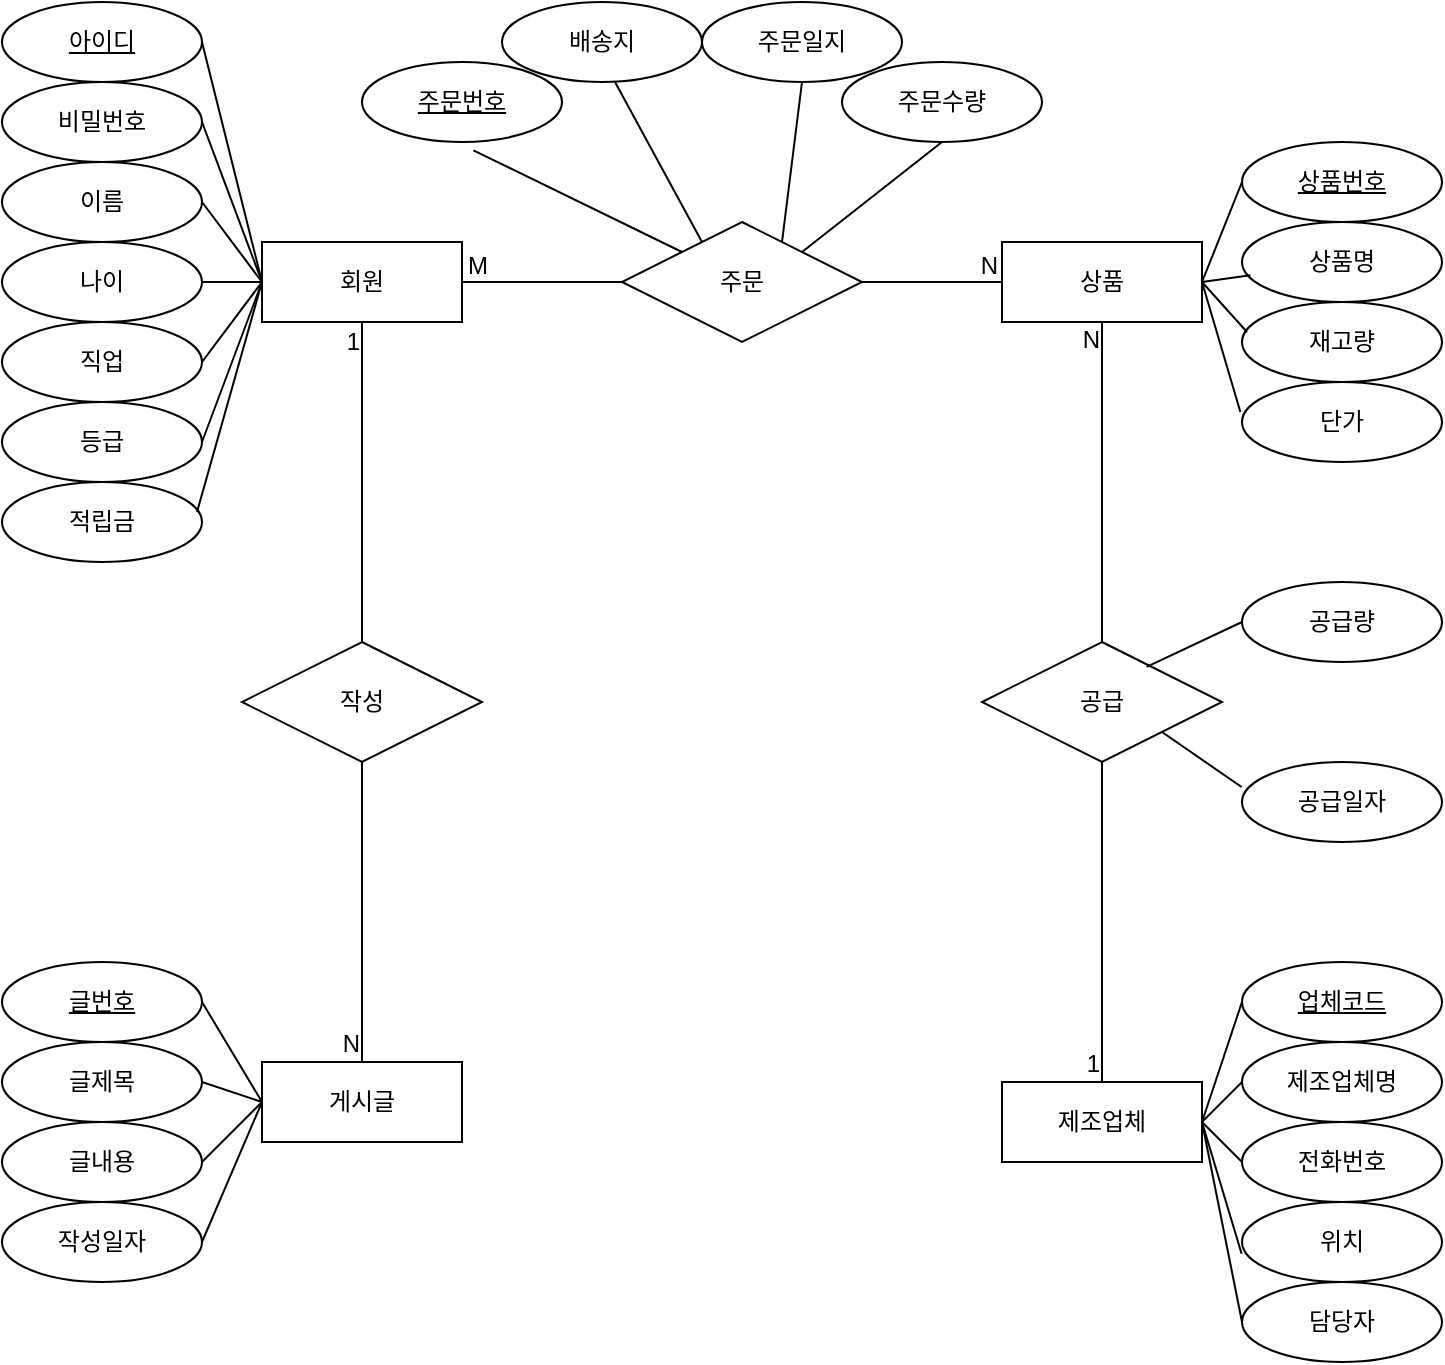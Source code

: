 <mxfile version="23.0.2" type="github" pages="2">
  <diagram name="ERD" id="gA-vUbLAnnkiTcSz0OoJ">
    <mxGraphModel dx="2259" dy="1952" grid="1" gridSize="10" guides="1" tooltips="1" connect="1" arrows="1" fold="1" page="1" pageScale="1" pageWidth="827" pageHeight="1169" math="0" shadow="0">
      <root>
        <mxCell id="0" />
        <mxCell id="1" parent="0" />
        <mxCell id="8RJg4G3EmbTGDTWV4F5U-1" value="회원" style="whiteSpace=wrap;html=1;align=center;" parent="1" vertex="1">
          <mxGeometry x="-750" y="30" width="100" height="40" as="geometry" />
        </mxCell>
        <mxCell id="8RJg4G3EmbTGDTWV4F5U-2" value="상품" style="whiteSpace=wrap;html=1;align=center;" parent="1" vertex="1">
          <mxGeometry x="-380" y="30" width="100" height="40" as="geometry" />
        </mxCell>
        <mxCell id="8RJg4G3EmbTGDTWV4F5U-5" value="아이디" style="ellipse;whiteSpace=wrap;html=1;align=center;fontStyle=4;" parent="1" vertex="1">
          <mxGeometry x="-880" y="-90" width="100" height="40" as="geometry" />
        </mxCell>
        <mxCell id="8RJg4G3EmbTGDTWV4F5U-6" value="비밀번호" style="ellipse;whiteSpace=wrap;html=1;align=center;" parent="1" vertex="1">
          <mxGeometry x="-880" y="-50" width="100" height="40" as="geometry" />
        </mxCell>
        <mxCell id="8RJg4G3EmbTGDTWV4F5U-7" value="이름" style="ellipse;whiteSpace=wrap;html=1;align=center;" parent="1" vertex="1">
          <mxGeometry x="-880" y="-10" width="100" height="40" as="geometry" />
        </mxCell>
        <mxCell id="8RJg4G3EmbTGDTWV4F5U-8" value="나이" style="ellipse;whiteSpace=wrap;html=1;align=center;" parent="1" vertex="1">
          <mxGeometry x="-880" y="30" width="100" height="40" as="geometry" />
        </mxCell>
        <mxCell id="8RJg4G3EmbTGDTWV4F5U-9" value="직업" style="ellipse;whiteSpace=wrap;html=1;align=center;" parent="1" vertex="1">
          <mxGeometry x="-880" y="70" width="100" height="40" as="geometry" />
        </mxCell>
        <mxCell id="8RJg4G3EmbTGDTWV4F5U-10" value="등급" style="ellipse;whiteSpace=wrap;html=1;align=center;" parent="1" vertex="1">
          <mxGeometry x="-880" y="110" width="100" height="40" as="geometry" />
        </mxCell>
        <mxCell id="8RJg4G3EmbTGDTWV4F5U-11" value="적립금" style="ellipse;whiteSpace=wrap;html=1;align=center;" parent="1" vertex="1">
          <mxGeometry x="-880" y="150" width="100" height="40" as="geometry" />
        </mxCell>
        <mxCell id="8RJg4G3EmbTGDTWV4F5U-14" value="상품번호" style="ellipse;whiteSpace=wrap;html=1;align=center;fontStyle=4;" parent="1" vertex="1">
          <mxGeometry x="-260" y="-20" width="100" height="40" as="geometry" />
        </mxCell>
        <mxCell id="8RJg4G3EmbTGDTWV4F5U-15" value="상품명" style="ellipse;whiteSpace=wrap;html=1;align=center;" parent="1" vertex="1">
          <mxGeometry x="-260" y="20" width="100" height="40" as="geometry" />
        </mxCell>
        <mxCell id="8RJg4G3EmbTGDTWV4F5U-16" value="재고량" style="ellipse;whiteSpace=wrap;html=1;align=center;" parent="1" vertex="1">
          <mxGeometry x="-260" y="60" width="100" height="40" as="geometry" />
        </mxCell>
        <mxCell id="8RJg4G3EmbTGDTWV4F5U-17" value="단가" style="ellipse;whiteSpace=wrap;html=1;align=center;" parent="1" vertex="1">
          <mxGeometry x="-260" y="100" width="100" height="40" as="geometry" />
        </mxCell>
        <mxCell id="8RJg4G3EmbTGDTWV4F5U-20" value="" style="endArrow=none;html=1;rounded=0;exitX=1;exitY=0.5;exitDx=0;exitDy=0;entryX=0;entryY=0.5;entryDx=0;entryDy=0;" parent="1" source="8RJg4G3EmbTGDTWV4F5U-2" target="8RJg4G3EmbTGDTWV4F5U-14" edge="1">
          <mxGeometry relative="1" as="geometry">
            <mxPoint x="-413" y="-0.42" as="sourcePoint" />
            <mxPoint x="-253" y="-0.42" as="targetPoint" />
          </mxGeometry>
        </mxCell>
        <mxCell id="8RJg4G3EmbTGDTWV4F5U-21" value="" style="endArrow=none;html=1;rounded=0;exitX=1;exitY=0.5;exitDx=0;exitDy=0;entryX=0.042;entryY=0.667;entryDx=0;entryDy=0;entryPerimeter=0;" parent="1" source="8RJg4G3EmbTGDTWV4F5U-2" target="8RJg4G3EmbTGDTWV4F5U-15" edge="1">
          <mxGeometry relative="1" as="geometry">
            <mxPoint x="-280" y="60" as="sourcePoint" />
            <mxPoint x="-260" y="10" as="targetPoint" />
          </mxGeometry>
        </mxCell>
        <mxCell id="8RJg4G3EmbTGDTWV4F5U-23" value="" style="endArrow=none;html=1;rounded=0;exitX=1;exitY=0.5;exitDx=0;exitDy=0;entryX=0.025;entryY=0.375;entryDx=0;entryDy=0;entryPerimeter=0;" parent="1" source="8RJg4G3EmbTGDTWV4F5U-2" target="8RJg4G3EmbTGDTWV4F5U-16" edge="1">
          <mxGeometry relative="1" as="geometry">
            <mxPoint x="-270" y="60" as="sourcePoint" />
            <mxPoint x="-246" y="57" as="targetPoint" />
          </mxGeometry>
        </mxCell>
        <mxCell id="8RJg4G3EmbTGDTWV4F5U-24" value="" style="endArrow=none;html=1;rounded=0;exitX=1;exitY=0.5;exitDx=0;exitDy=0;entryX=-0.008;entryY=0.375;entryDx=0;entryDy=0;entryPerimeter=0;" parent="1" source="8RJg4G3EmbTGDTWV4F5U-2" target="8RJg4G3EmbTGDTWV4F5U-17" edge="1">
          <mxGeometry relative="1" as="geometry">
            <mxPoint x="-270" y="70" as="sourcePoint" />
            <mxPoint x="-247" y="85" as="targetPoint" />
          </mxGeometry>
        </mxCell>
        <mxCell id="8RJg4G3EmbTGDTWV4F5U-25" value="" style="endArrow=none;html=1;rounded=0;entryX=0;entryY=0.5;entryDx=0;entryDy=0;exitX=1;exitY=0.5;exitDx=0;exitDy=0;" parent="1" source="8RJg4G3EmbTGDTWV4F5U-5" target="8RJg4G3EmbTGDTWV4F5U-1" edge="1">
          <mxGeometry relative="1" as="geometry">
            <mxPoint x="-770" y="-0.42" as="sourcePoint" />
            <mxPoint x="-610" y="-0.42" as="targetPoint" />
          </mxGeometry>
        </mxCell>
        <mxCell id="8RJg4G3EmbTGDTWV4F5U-26" value="" style="endArrow=none;html=1;rounded=0;entryX=0;entryY=0.5;entryDx=0;entryDy=0;exitX=1;exitY=0.5;exitDx=0;exitDy=0;" parent="1" source="8RJg4G3EmbTGDTWV4F5U-6" target="8RJg4G3EmbTGDTWV4F5U-1" edge="1">
          <mxGeometry relative="1" as="geometry">
            <mxPoint x="-764" y="-57" as="sourcePoint" />
            <mxPoint x="-740" y="60" as="targetPoint" />
          </mxGeometry>
        </mxCell>
        <mxCell id="8RJg4G3EmbTGDTWV4F5U-27" value="" style="endArrow=none;html=1;rounded=0;entryX=0;entryY=0.5;entryDx=0;entryDy=0;" parent="1" target="8RJg4G3EmbTGDTWV4F5U-1" edge="1">
          <mxGeometry relative="1" as="geometry">
            <mxPoint x="-780" y="10" as="sourcePoint" />
            <mxPoint x="-740" y="70" as="targetPoint" />
          </mxGeometry>
        </mxCell>
        <mxCell id="8RJg4G3EmbTGDTWV4F5U-28" value="" style="endArrow=none;html=1;rounded=0;entryX=0;entryY=0.5;entryDx=0;entryDy=0;exitX=1;exitY=0.5;exitDx=0;exitDy=0;" parent="1" source="8RJg4G3EmbTGDTWV4F5U-8" target="8RJg4G3EmbTGDTWV4F5U-1" edge="1">
          <mxGeometry relative="1" as="geometry">
            <mxPoint x="-770" y="20" as="sourcePoint" />
            <mxPoint x="-740" y="70" as="targetPoint" />
          </mxGeometry>
        </mxCell>
        <mxCell id="8RJg4G3EmbTGDTWV4F5U-29" value="" style="endArrow=none;html=1;rounded=0;entryX=1;entryY=0.5;entryDx=0;entryDy=0;exitX=0;exitY=0.5;exitDx=0;exitDy=0;" parent="1" source="8RJg4G3EmbTGDTWV4F5U-1" target="8RJg4G3EmbTGDTWV4F5U-9" edge="1">
          <mxGeometry relative="1" as="geometry">
            <mxPoint x="-770" y="60" as="sourcePoint" />
            <mxPoint x="-740" y="70" as="targetPoint" />
          </mxGeometry>
        </mxCell>
        <mxCell id="8RJg4G3EmbTGDTWV4F5U-30" value="" style="endArrow=none;html=1;rounded=0;entryX=1;entryY=0.5;entryDx=0;entryDy=0;exitX=0;exitY=0.5;exitDx=0;exitDy=0;" parent="1" source="8RJg4G3EmbTGDTWV4F5U-1" target="8RJg4G3EmbTGDTWV4F5U-10" edge="1">
          <mxGeometry relative="1" as="geometry">
            <mxPoint x="-740" y="70" as="sourcePoint" />
            <mxPoint x="-770" y="100" as="targetPoint" />
          </mxGeometry>
        </mxCell>
        <mxCell id="8RJg4G3EmbTGDTWV4F5U-31" value="" style="endArrow=none;html=1;rounded=0;entryX=0.975;entryY=0.375;entryDx=0;entryDy=0;exitX=0;exitY=0.5;exitDx=0;exitDy=0;entryPerimeter=0;" parent="1" source="8RJg4G3EmbTGDTWV4F5U-1" target="8RJg4G3EmbTGDTWV4F5U-11" edge="1">
          <mxGeometry relative="1" as="geometry">
            <mxPoint x="-740" y="80" as="sourcePoint" />
            <mxPoint x="-770" y="140" as="targetPoint" />
          </mxGeometry>
        </mxCell>
        <mxCell id="8RJg4G3EmbTGDTWV4F5U-32" value="제조업체" style="whiteSpace=wrap;html=1;align=center;" parent="1" vertex="1">
          <mxGeometry x="-380" y="450" width="100" height="40" as="geometry" />
        </mxCell>
        <mxCell id="8RJg4G3EmbTGDTWV4F5U-33" value="게시글" style="whiteSpace=wrap;html=1;align=center;" parent="1" vertex="1">
          <mxGeometry x="-750" y="440" width="100" height="40" as="geometry" />
        </mxCell>
        <mxCell id="8RJg4G3EmbTGDTWV4F5U-34" value="업체코드" style="ellipse;whiteSpace=wrap;html=1;align=center;fontStyle=4;" parent="1" vertex="1">
          <mxGeometry x="-260" y="390" width="100" height="40" as="geometry" />
        </mxCell>
        <mxCell id="8RJg4G3EmbTGDTWV4F5U-36" value="전화번호" style="ellipse;whiteSpace=wrap;html=1;align=center;" parent="1" vertex="1">
          <mxGeometry x="-260" y="470" width="100" height="40" as="geometry" />
        </mxCell>
        <mxCell id="8RJg4G3EmbTGDTWV4F5U-37" value="위치" style="ellipse;whiteSpace=wrap;html=1;align=center;" parent="1" vertex="1">
          <mxGeometry x="-260" y="510" width="100" height="40" as="geometry" />
        </mxCell>
        <mxCell id="8RJg4G3EmbTGDTWV4F5U-38" value="담당자" style="ellipse;whiteSpace=wrap;html=1;align=center;" parent="1" vertex="1">
          <mxGeometry x="-260" y="550" width="100" height="40" as="geometry" />
        </mxCell>
        <mxCell id="8RJg4G3EmbTGDTWV4F5U-39" value="글번호" style="ellipse;whiteSpace=wrap;html=1;align=center;fontStyle=4;" parent="1" vertex="1">
          <mxGeometry x="-880" y="390" width="100" height="40" as="geometry" />
        </mxCell>
        <mxCell id="8RJg4G3EmbTGDTWV4F5U-40" value="글제목" style="ellipse;whiteSpace=wrap;html=1;align=center;" parent="1" vertex="1">
          <mxGeometry x="-880" y="430" width="100" height="40" as="geometry" />
        </mxCell>
        <mxCell id="8RJg4G3EmbTGDTWV4F5U-41" value="글내용" style="ellipse;whiteSpace=wrap;html=1;align=center;" parent="1" vertex="1">
          <mxGeometry x="-880" y="470" width="100" height="40" as="geometry" />
        </mxCell>
        <mxCell id="8RJg4G3EmbTGDTWV4F5U-42" value="작성일자" style="ellipse;whiteSpace=wrap;html=1;align=center;" parent="1" vertex="1">
          <mxGeometry x="-880" y="510" width="100" height="40" as="geometry" />
        </mxCell>
        <mxCell id="8RJg4G3EmbTGDTWV4F5U-44" value="" style="endArrow=none;html=1;rounded=0;entryX=1;entryY=0.5;entryDx=0;entryDy=0;exitX=0;exitY=0.5;exitDx=0;exitDy=0;" parent="1" source="8RJg4G3EmbTGDTWV4F5U-33" target="8RJg4G3EmbTGDTWV4F5U-39" edge="1">
          <mxGeometry relative="1" as="geometry">
            <mxPoint x="-650" y="460" as="sourcePoint" />
            <mxPoint x="-630" y="410" as="targetPoint" />
          </mxGeometry>
        </mxCell>
        <mxCell id="8RJg4G3EmbTGDTWV4F5U-45" value="" style="endArrow=none;html=1;rounded=0;exitX=0;exitY=0.5;exitDx=0;exitDy=0;entryX=1;entryY=0.5;entryDx=0;entryDy=0;" parent="1" source="8RJg4G3EmbTGDTWV4F5U-33" target="8RJg4G3EmbTGDTWV4F5U-40" edge="1">
          <mxGeometry relative="1" as="geometry">
            <mxPoint x="-640" y="470" as="sourcePoint" />
            <mxPoint x="-880" y="450" as="targetPoint" />
          </mxGeometry>
        </mxCell>
        <mxCell id="8RJg4G3EmbTGDTWV4F5U-46" value="" style="endArrow=none;html=1;rounded=0;entryX=1;entryY=0.5;entryDx=0;entryDy=0;exitX=0;exitY=0.5;exitDx=0;exitDy=0;" parent="1" source="8RJg4G3EmbTGDTWV4F5U-33" target="8RJg4G3EmbTGDTWV4F5U-41" edge="1">
          <mxGeometry relative="1" as="geometry">
            <mxPoint x="-650" y="460" as="sourcePoint" />
            <mxPoint x="-620" y="450" as="targetPoint" />
          </mxGeometry>
        </mxCell>
        <mxCell id="8RJg4G3EmbTGDTWV4F5U-47" value="" style="endArrow=none;html=1;rounded=0;entryX=1;entryY=0.5;entryDx=0;entryDy=0;exitX=0;exitY=0.5;exitDx=0;exitDy=0;" parent="1" source="8RJg4G3EmbTGDTWV4F5U-33" target="8RJg4G3EmbTGDTWV4F5U-42" edge="1">
          <mxGeometry relative="1" as="geometry">
            <mxPoint x="-640" y="480" as="sourcePoint" />
            <mxPoint x="-615" y="496" as="targetPoint" />
          </mxGeometry>
        </mxCell>
        <mxCell id="8RJg4G3EmbTGDTWV4F5U-48" value="" style="endArrow=none;html=1;rounded=0;exitX=0;exitY=0.5;exitDx=0;exitDy=0;entryX=1;entryY=0.5;entryDx=0;entryDy=0;" parent="1" source="8RJg4G3EmbTGDTWV4F5U-34" target="8RJg4G3EmbTGDTWV4F5U-32" edge="1">
          <mxGeometry relative="1" as="geometry">
            <mxPoint x="30" y="330" as="sourcePoint" />
            <mxPoint x="-130" y="470" as="targetPoint" />
          </mxGeometry>
        </mxCell>
        <mxCell id="8RJg4G3EmbTGDTWV4F5U-49" value="" style="endArrow=none;html=1;rounded=0;exitX=0;exitY=0.5;exitDx=0;exitDy=0;entryX=1;entryY=0.5;entryDx=0;entryDy=0;" parent="1" source="8RJg4G3EmbTGDTWV4F5U-36" target="8RJg4G3EmbTGDTWV4F5U-32" edge="1">
          <mxGeometry relative="1" as="geometry">
            <mxPoint x="-150" y="420" as="sourcePoint" />
            <mxPoint x="-130" y="470" as="targetPoint" />
          </mxGeometry>
        </mxCell>
        <mxCell id="8RJg4G3EmbTGDTWV4F5U-50" value="" style="endArrow=none;html=1;rounded=0;exitX=1;exitY=0.5;exitDx=0;exitDy=0;entryX=-0.002;entryY=0.646;entryDx=0;entryDy=0;entryPerimeter=0;" parent="1" source="8RJg4G3EmbTGDTWV4F5U-32" target="8RJg4G3EmbTGDTWV4F5U-37" edge="1">
          <mxGeometry relative="1" as="geometry">
            <mxPoint x="-130" y="470" as="sourcePoint" />
            <mxPoint x="-120" y="490" as="targetPoint" />
          </mxGeometry>
        </mxCell>
        <mxCell id="8RJg4G3EmbTGDTWV4F5U-51" value="" style="endArrow=none;html=1;rounded=0;exitX=1;exitY=0.5;exitDx=0;exitDy=0;entryX=0;entryY=0.5;entryDx=0;entryDy=0;" parent="1" source="8RJg4G3EmbTGDTWV4F5U-32" target="8RJg4G3EmbTGDTWV4F5U-38" edge="1">
          <mxGeometry relative="1" as="geometry">
            <mxPoint x="-130" y="470" as="sourcePoint" />
            <mxPoint x="-150" y="500" as="targetPoint" />
          </mxGeometry>
        </mxCell>
        <mxCell id="8RJg4G3EmbTGDTWV4F5U-53" value="제조업체명" style="ellipse;whiteSpace=wrap;html=1;align=center;" parent="1" vertex="1">
          <mxGeometry x="-260" y="430" width="100" height="40" as="geometry" />
        </mxCell>
        <mxCell id="8RJg4G3EmbTGDTWV4F5U-54" value="" style="endArrow=none;html=1;rounded=0;exitX=0;exitY=0.5;exitDx=0;exitDy=0;entryX=1;entryY=0.5;entryDx=0;entryDy=0;" parent="1" source="8RJg4G3EmbTGDTWV4F5U-53" target="8RJg4G3EmbTGDTWV4F5U-32" edge="1">
          <mxGeometry relative="1" as="geometry">
            <mxPoint x="-150" y="420" as="sourcePoint" />
            <mxPoint x="-130" y="470" as="targetPoint" />
          </mxGeometry>
        </mxCell>
        <mxCell id="8RJg4G3EmbTGDTWV4F5U-56" value="" style="endArrow=none;html=1;rounded=0;exitX=1;exitY=0.5;exitDx=0;exitDy=0;entryX=0;entryY=0.5;entryDx=0;entryDy=0;" parent="1" source="8RJg4G3EmbTGDTWV4F5U-55" target="8RJg4G3EmbTGDTWV4F5U-2" edge="1">
          <mxGeometry relative="1" as="geometry">
            <mxPoint x="-590" y="160" as="sourcePoint" />
            <mxPoint x="-430" y="160" as="targetPoint" />
          </mxGeometry>
        </mxCell>
        <mxCell id="8RJg4G3EmbTGDTWV4F5U-58" value="N" style="resizable=0;html=1;whiteSpace=wrap;align=right;verticalAlign=bottom;" parent="8RJg4G3EmbTGDTWV4F5U-56" connectable="0" vertex="1">
          <mxGeometry x="1" relative="1" as="geometry">
            <mxPoint x="-1" as="offset" />
          </mxGeometry>
        </mxCell>
        <mxCell id="8RJg4G3EmbTGDTWV4F5U-59" value="공급" style="shape=rhombus;perimeter=rhombusPerimeter;whiteSpace=wrap;html=1;align=center;" parent="1" vertex="1">
          <mxGeometry x="-390" y="230" width="120" height="60" as="geometry" />
        </mxCell>
        <mxCell id="8RJg4G3EmbTGDTWV4F5U-61" value="" style="endArrow=none;html=1;rounded=0;exitX=0.5;exitY=1;exitDx=0;exitDy=0;entryX=0.5;entryY=0;entryDx=0;entryDy=0;" parent="1" source="8RJg4G3EmbTGDTWV4F5U-59" target="8RJg4G3EmbTGDTWV4F5U-32" edge="1">
          <mxGeometry relative="1" as="geometry">
            <mxPoint x="-300" y="440" as="sourcePoint" />
            <mxPoint x="-140" y="440" as="targetPoint" />
          </mxGeometry>
        </mxCell>
        <mxCell id="8RJg4G3EmbTGDTWV4F5U-62" value="1" style="resizable=0;html=1;whiteSpace=wrap;align=right;verticalAlign=bottom;" parent="8RJg4G3EmbTGDTWV4F5U-61" connectable="0" vertex="1">
          <mxGeometry x="1" relative="1" as="geometry">
            <mxPoint y="-1" as="offset" />
          </mxGeometry>
        </mxCell>
        <mxCell id="8RJg4G3EmbTGDTWV4F5U-63" value="" style="endArrow=none;html=1;rounded=0;entryX=0.5;entryY=1;entryDx=0;entryDy=0;exitX=0.5;exitY=0;exitDx=0;exitDy=0;" parent="1" source="8RJg4G3EmbTGDTWV4F5U-59" target="8RJg4G3EmbTGDTWV4F5U-2" edge="1">
          <mxGeometry relative="1" as="geometry">
            <mxPoint x="-620" y="360" as="sourcePoint" />
            <mxPoint x="-460" y="360" as="targetPoint" />
          </mxGeometry>
        </mxCell>
        <mxCell id="8RJg4G3EmbTGDTWV4F5U-64" value="N" style="resizable=0;html=1;whiteSpace=wrap;align=right;verticalAlign=bottom;" parent="8RJg4G3EmbTGDTWV4F5U-63" connectable="0" vertex="1">
          <mxGeometry x="1" relative="1" as="geometry">
            <mxPoint y="17" as="offset" />
          </mxGeometry>
        </mxCell>
        <mxCell id="8RJg4G3EmbTGDTWV4F5U-66" value="공급량" style="ellipse;whiteSpace=wrap;html=1;align=center;" parent="1" vertex="1">
          <mxGeometry x="-260" y="200" width="100" height="40" as="geometry" />
        </mxCell>
        <mxCell id="8RJg4G3EmbTGDTWV4F5U-67" value="공급일자" style="ellipse;whiteSpace=wrap;html=1;align=center;" parent="1" vertex="1">
          <mxGeometry x="-260" y="290" width="100" height="40" as="geometry" />
        </mxCell>
        <mxCell id="8RJg4G3EmbTGDTWV4F5U-68" value="" style="endArrow=none;html=1;rounded=0;entryX=0;entryY=0.5;entryDx=0;entryDy=0;exitX=0.686;exitY=0.208;exitDx=0;exitDy=0;exitPerimeter=0;" parent="1" source="8RJg4G3EmbTGDTWV4F5U-59" target="8RJg4G3EmbTGDTWV4F5U-66" edge="1">
          <mxGeometry relative="1" as="geometry">
            <mxPoint x="-620" y="360" as="sourcePoint" />
            <mxPoint x="-460" y="360" as="targetPoint" />
          </mxGeometry>
        </mxCell>
        <mxCell id="8RJg4G3EmbTGDTWV4F5U-69" value="" style="endArrow=none;html=1;rounded=0;entryX=-0.002;entryY=0.313;entryDx=0;entryDy=0;exitX=1;exitY=1;exitDx=0;exitDy=0;entryPerimeter=0;" parent="1" source="8RJg4G3EmbTGDTWV4F5U-59" target="8RJg4G3EmbTGDTWV4F5U-67" edge="1">
          <mxGeometry relative="1" as="geometry">
            <mxPoint x="-298" y="252" as="sourcePoint" />
            <mxPoint x="-250" y="260" as="targetPoint" />
          </mxGeometry>
        </mxCell>
        <mxCell id="8RJg4G3EmbTGDTWV4F5U-70" value="" style="endArrow=none;html=1;rounded=0;exitX=1;exitY=0.5;exitDx=0;exitDy=0;entryX=0;entryY=0.5;entryDx=0;entryDy=0;" parent="1" source="8RJg4G3EmbTGDTWV4F5U-1" target="8RJg4G3EmbTGDTWV4F5U-55" edge="1">
          <mxGeometry relative="1" as="geometry">
            <mxPoint x="-650" y="50" as="sourcePoint" />
            <mxPoint x="-380" y="50" as="targetPoint" />
          </mxGeometry>
        </mxCell>
        <mxCell id="8RJg4G3EmbTGDTWV4F5U-71" value="M" style="resizable=0;html=1;whiteSpace=wrap;align=left;verticalAlign=bottom;" parent="8RJg4G3EmbTGDTWV4F5U-70" connectable="0" vertex="1">
          <mxGeometry x="-1" relative="1" as="geometry">
            <mxPoint x="1" as="offset" />
          </mxGeometry>
        </mxCell>
        <mxCell id="8RJg4G3EmbTGDTWV4F5U-55" value="주문" style="shape=rhombus;perimeter=rhombusPerimeter;whiteSpace=wrap;html=1;align=center;" parent="1" vertex="1">
          <mxGeometry x="-570" y="20" width="120" height="60" as="geometry" />
        </mxCell>
        <mxCell id="8RJg4G3EmbTGDTWV4F5U-74" value="주문번호" style="ellipse;whiteSpace=wrap;html=1;align=center;fontStyle=4;" parent="1" vertex="1">
          <mxGeometry x="-700" y="-60" width="100" height="40" as="geometry" />
        </mxCell>
        <mxCell id="8RJg4G3EmbTGDTWV4F5U-75" value="주문일지" style="ellipse;whiteSpace=wrap;html=1;align=center;" parent="1" vertex="1">
          <mxGeometry x="-530" y="-90" width="100" height="40" as="geometry" />
        </mxCell>
        <mxCell id="8RJg4G3EmbTGDTWV4F5U-76" value="배송지" style="ellipse;whiteSpace=wrap;html=1;align=center;" parent="1" vertex="1">
          <mxGeometry x="-630" y="-90" width="100" height="40" as="geometry" />
        </mxCell>
        <mxCell id="8RJg4G3EmbTGDTWV4F5U-77" value="주문수량" style="ellipse;whiteSpace=wrap;html=1;align=center;" parent="1" vertex="1">
          <mxGeometry x="-460" y="-60" width="100" height="40" as="geometry" />
        </mxCell>
        <mxCell id="8RJg4G3EmbTGDTWV4F5U-79" value="작성" style="shape=rhombus;perimeter=rhombusPerimeter;whiteSpace=wrap;html=1;align=center;" parent="1" vertex="1">
          <mxGeometry x="-760" y="230" width="120" height="60" as="geometry" />
        </mxCell>
        <mxCell id="8RJg4G3EmbTGDTWV4F5U-80" value="" style="endArrow=none;html=1;rounded=0;exitX=0.5;exitY=0;exitDx=0;exitDy=0;" parent="1" source="8RJg4G3EmbTGDTWV4F5U-79" target="8RJg4G3EmbTGDTWV4F5U-1" edge="1">
          <mxGeometry relative="1" as="geometry">
            <mxPoint x="-560" y="250" as="sourcePoint" />
            <mxPoint x="-400" y="250" as="targetPoint" />
          </mxGeometry>
        </mxCell>
        <mxCell id="8RJg4G3EmbTGDTWV4F5U-81" value="1" style="resizable=0;html=1;whiteSpace=wrap;align=right;verticalAlign=bottom;" parent="8RJg4G3EmbTGDTWV4F5U-80" connectable="0" vertex="1">
          <mxGeometry x="1" relative="1" as="geometry">
            <mxPoint y="18" as="offset" />
          </mxGeometry>
        </mxCell>
        <mxCell id="8RJg4G3EmbTGDTWV4F5U-82" value="" style="endArrow=none;html=1;rounded=0;entryX=0.5;entryY=0;entryDx=0;entryDy=0;exitX=0.5;exitY=1;exitDx=0;exitDy=0;" parent="1" source="8RJg4G3EmbTGDTWV4F5U-79" target="8RJg4G3EmbTGDTWV4F5U-33" edge="1">
          <mxGeometry relative="1" as="geometry">
            <mxPoint x="-560" y="250" as="sourcePoint" />
            <mxPoint x="-400" y="250" as="targetPoint" />
          </mxGeometry>
        </mxCell>
        <mxCell id="8RJg4G3EmbTGDTWV4F5U-83" value="N" style="resizable=0;html=1;whiteSpace=wrap;align=right;verticalAlign=bottom;" parent="8RJg4G3EmbTGDTWV4F5U-82" connectable="0" vertex="1">
          <mxGeometry x="1" relative="1" as="geometry">
            <mxPoint y="-1" as="offset" />
          </mxGeometry>
        </mxCell>
        <mxCell id="8RJg4G3EmbTGDTWV4F5U-84" value="" style="endArrow=none;html=1;rounded=0;exitX=0.557;exitY=1.104;exitDx=0;exitDy=0;exitPerimeter=0;entryX=0;entryY=0;entryDx=0;entryDy=0;" parent="1" source="8RJg4G3EmbTGDTWV4F5U-74" target="8RJg4G3EmbTGDTWV4F5U-55" edge="1">
          <mxGeometry relative="1" as="geometry">
            <mxPoint x="-560" y="160" as="sourcePoint" />
            <mxPoint x="-400" y="160" as="targetPoint" />
          </mxGeometry>
        </mxCell>
        <mxCell id="8RJg4G3EmbTGDTWV4F5U-85" value="" style="endArrow=none;html=1;rounded=0;exitX=0.565;exitY=1;exitDx=0;exitDy=0;exitPerimeter=0;" parent="1" source="8RJg4G3EmbTGDTWV4F5U-76" edge="1">
          <mxGeometry relative="1" as="geometry">
            <mxPoint x="-644" y="-6" as="sourcePoint" />
            <mxPoint x="-530" y="30" as="targetPoint" />
          </mxGeometry>
        </mxCell>
        <mxCell id="8RJg4G3EmbTGDTWV4F5U-86" value="" style="endArrow=none;html=1;rounded=0;exitX=0.5;exitY=1;exitDx=0;exitDy=0;" parent="1" source="8RJg4G3EmbTGDTWV4F5U-75" edge="1">
          <mxGeometry relative="1" as="geometry">
            <mxPoint x="-563" y="-40" as="sourcePoint" />
            <mxPoint x="-490" y="30" as="targetPoint" />
          </mxGeometry>
        </mxCell>
        <mxCell id="8RJg4G3EmbTGDTWV4F5U-87" value="" style="endArrow=none;html=1;rounded=0;exitX=0.5;exitY=1;exitDx=0;exitDy=0;entryX=1;entryY=0;entryDx=0;entryDy=0;" parent="1" source="8RJg4G3EmbTGDTWV4F5U-77" target="8RJg4G3EmbTGDTWV4F5U-55" edge="1">
          <mxGeometry relative="1" as="geometry">
            <mxPoint x="-440" y="-30" as="sourcePoint" />
            <mxPoint x="-450" y="50" as="targetPoint" />
          </mxGeometry>
        </mxCell>
      </root>
    </mxGraphModel>
  </diagram>
  <diagram id="jwxo7YHpCsAP_uU3_9BI" name="relation">
    <mxGraphModel dx="970" dy="1952" grid="1" gridSize="10" guides="1" tooltips="1" connect="1" arrows="1" fold="1" page="1" pageScale="1" pageWidth="827" pageHeight="1169" math="0" shadow="0">
      <root>
        <mxCell id="0" />
        <mxCell id="1" parent="0" />
        <mxCell id="ZeJ28RN1Jf3u5T9ZtQUp-1" value="회원" style="shape=table;startSize=30;container=1;collapsible=1;childLayout=tableLayout;fixedRows=1;rowLines=0;fontStyle=1;align=center;resizeLast=1;html=1;whiteSpace=wrap;" parent="1" vertex="1">
          <mxGeometry x="80" y="-60" width="180" height="230" as="geometry" />
        </mxCell>
        <mxCell id="ZeJ28RN1Jf3u5T9ZtQUp-2" value="" style="shape=tableRow;horizontal=0;startSize=0;swimlaneHead=0;swimlaneBody=0;fillColor=none;collapsible=0;dropTarget=0;points=[[0,0.5],[1,0.5]];portConstraint=eastwest;top=0;left=0;right=0;bottom=0;html=1;" parent="ZeJ28RN1Jf3u5T9ZtQUp-1" vertex="1">
          <mxGeometry y="30" width="180" height="20" as="geometry" />
        </mxCell>
        <mxCell id="ZeJ28RN1Jf3u5T9ZtQUp-3" value="PK" style="shape=partialRectangle;connectable=0;fillColor=none;top=0;left=0;bottom=0;right=0;fontStyle=1;overflow=hidden;html=1;whiteSpace=wrap;" parent="ZeJ28RN1Jf3u5T9ZtQUp-2" vertex="1">
          <mxGeometry width="60" height="20" as="geometry">
            <mxRectangle width="60" height="20" as="alternateBounds" />
          </mxGeometry>
        </mxCell>
        <mxCell id="ZeJ28RN1Jf3u5T9ZtQUp-4" value="아이디" style="shape=partialRectangle;connectable=0;fillColor=none;top=0;left=0;bottom=0;right=0;align=left;spacingLeft=6;fontStyle=5;overflow=hidden;html=1;whiteSpace=wrap;" parent="ZeJ28RN1Jf3u5T9ZtQUp-2" vertex="1">
          <mxGeometry x="60" width="120" height="20" as="geometry">
            <mxRectangle width="120" height="20" as="alternateBounds" />
          </mxGeometry>
        </mxCell>
        <mxCell id="ZeJ28RN1Jf3u5T9ZtQUp-8" value="" style="shape=tableRow;horizontal=0;startSize=0;swimlaneHead=0;swimlaneBody=0;fillColor=none;collapsible=0;dropTarget=0;points=[[0,0.5],[1,0.5]];portConstraint=eastwest;top=0;left=0;right=0;bottom=0;html=1;" parent="ZeJ28RN1Jf3u5T9ZtQUp-1" vertex="1">
          <mxGeometry y="50" width="180" height="30" as="geometry" />
        </mxCell>
        <mxCell id="ZeJ28RN1Jf3u5T9ZtQUp-9" value="" style="shape=partialRectangle;connectable=0;fillColor=none;top=0;left=0;bottom=0;right=0;editable=1;overflow=hidden;html=1;whiteSpace=wrap;" parent="ZeJ28RN1Jf3u5T9ZtQUp-8" vertex="1">
          <mxGeometry width="60" height="30" as="geometry">
            <mxRectangle width="60" height="30" as="alternateBounds" />
          </mxGeometry>
        </mxCell>
        <mxCell id="ZeJ28RN1Jf3u5T9ZtQUp-10" value="비밀번호" style="shape=partialRectangle;connectable=0;fillColor=none;top=0;left=0;bottom=0;right=0;align=left;spacingLeft=6;overflow=hidden;html=1;whiteSpace=wrap;" parent="ZeJ28RN1Jf3u5T9ZtQUp-8" vertex="1">
          <mxGeometry x="60" width="120" height="30" as="geometry">
            <mxRectangle width="120" height="30" as="alternateBounds" />
          </mxGeometry>
        </mxCell>
        <mxCell id="ZeJ28RN1Jf3u5T9ZtQUp-11" value="" style="shape=tableRow;horizontal=0;startSize=0;swimlaneHead=0;swimlaneBody=0;fillColor=none;collapsible=0;dropTarget=0;points=[[0,0.5],[1,0.5]];portConstraint=eastwest;top=0;left=0;right=0;bottom=0;html=1;" parent="ZeJ28RN1Jf3u5T9ZtQUp-1" vertex="1">
          <mxGeometry y="80" width="180" height="30" as="geometry" />
        </mxCell>
        <mxCell id="ZeJ28RN1Jf3u5T9ZtQUp-12" value="" style="shape=partialRectangle;connectable=0;fillColor=none;top=0;left=0;bottom=0;right=0;editable=1;overflow=hidden;html=1;whiteSpace=wrap;" parent="ZeJ28RN1Jf3u5T9ZtQUp-11" vertex="1">
          <mxGeometry width="60" height="30" as="geometry">
            <mxRectangle width="60" height="30" as="alternateBounds" />
          </mxGeometry>
        </mxCell>
        <mxCell id="ZeJ28RN1Jf3u5T9ZtQUp-13" value="이름" style="shape=partialRectangle;connectable=0;fillColor=none;top=0;left=0;bottom=0;right=0;align=left;spacingLeft=6;overflow=hidden;html=1;whiteSpace=wrap;" parent="ZeJ28RN1Jf3u5T9ZtQUp-11" vertex="1">
          <mxGeometry x="60" width="120" height="30" as="geometry">
            <mxRectangle width="120" height="30" as="alternateBounds" />
          </mxGeometry>
        </mxCell>
        <mxCell id="ZeJ28RN1Jf3u5T9ZtQUp-14" value="" style="shape=tableRow;horizontal=0;startSize=0;swimlaneHead=0;swimlaneBody=0;fillColor=none;collapsible=0;dropTarget=0;points=[[0,0.5],[1,0.5]];portConstraint=eastwest;top=0;left=0;right=0;bottom=0;html=1;" parent="ZeJ28RN1Jf3u5T9ZtQUp-1" vertex="1">
          <mxGeometry y="110" width="180" height="30" as="geometry" />
        </mxCell>
        <mxCell id="ZeJ28RN1Jf3u5T9ZtQUp-15" value="" style="shape=partialRectangle;connectable=0;fillColor=none;top=0;left=0;bottom=0;right=0;editable=1;overflow=hidden;html=1;whiteSpace=wrap;" parent="ZeJ28RN1Jf3u5T9ZtQUp-14" vertex="1">
          <mxGeometry width="60" height="30" as="geometry">
            <mxRectangle width="60" height="30" as="alternateBounds" />
          </mxGeometry>
        </mxCell>
        <mxCell id="ZeJ28RN1Jf3u5T9ZtQUp-16" value="나이" style="shape=partialRectangle;connectable=0;fillColor=none;top=0;left=0;bottom=0;right=0;align=left;spacingLeft=6;overflow=hidden;html=1;whiteSpace=wrap;" parent="ZeJ28RN1Jf3u5T9ZtQUp-14" vertex="1">
          <mxGeometry x="60" width="120" height="30" as="geometry">
            <mxRectangle width="120" height="30" as="alternateBounds" />
          </mxGeometry>
        </mxCell>
        <mxCell id="ZeJ28RN1Jf3u5T9ZtQUp-17" value="" style="shape=tableRow;horizontal=0;startSize=0;swimlaneHead=0;swimlaneBody=0;fillColor=none;collapsible=0;dropTarget=0;points=[[0,0.5],[1,0.5]];portConstraint=eastwest;top=0;left=0;right=0;bottom=0;html=1;" parent="ZeJ28RN1Jf3u5T9ZtQUp-1" vertex="1">
          <mxGeometry y="140" width="180" height="30" as="geometry" />
        </mxCell>
        <mxCell id="ZeJ28RN1Jf3u5T9ZtQUp-18" value="" style="shape=partialRectangle;connectable=0;fillColor=none;top=0;left=0;bottom=0;right=0;editable=1;overflow=hidden;html=1;whiteSpace=wrap;" parent="ZeJ28RN1Jf3u5T9ZtQUp-17" vertex="1">
          <mxGeometry width="60" height="30" as="geometry">
            <mxRectangle width="60" height="30" as="alternateBounds" />
          </mxGeometry>
        </mxCell>
        <mxCell id="ZeJ28RN1Jf3u5T9ZtQUp-19" value="직업" style="shape=partialRectangle;connectable=0;fillColor=none;top=0;left=0;bottom=0;right=0;align=left;spacingLeft=6;overflow=hidden;html=1;whiteSpace=wrap;" parent="ZeJ28RN1Jf3u5T9ZtQUp-17" vertex="1">
          <mxGeometry x="60" width="120" height="30" as="geometry">
            <mxRectangle width="120" height="30" as="alternateBounds" />
          </mxGeometry>
        </mxCell>
        <mxCell id="ZeJ28RN1Jf3u5T9ZtQUp-20" value="" style="shape=tableRow;horizontal=0;startSize=0;swimlaneHead=0;swimlaneBody=0;fillColor=none;collapsible=0;dropTarget=0;points=[[0,0.5],[1,0.5]];portConstraint=eastwest;top=0;left=0;right=0;bottom=0;html=1;" parent="ZeJ28RN1Jf3u5T9ZtQUp-1" vertex="1">
          <mxGeometry y="170" width="180" height="30" as="geometry" />
        </mxCell>
        <mxCell id="ZeJ28RN1Jf3u5T9ZtQUp-21" value="" style="shape=partialRectangle;connectable=0;fillColor=none;top=0;left=0;bottom=0;right=0;editable=1;overflow=hidden;html=1;whiteSpace=wrap;" parent="ZeJ28RN1Jf3u5T9ZtQUp-20" vertex="1">
          <mxGeometry width="60" height="30" as="geometry">
            <mxRectangle width="60" height="30" as="alternateBounds" />
          </mxGeometry>
        </mxCell>
        <mxCell id="ZeJ28RN1Jf3u5T9ZtQUp-22" value="등급&lt;span style=&quot;white-space: pre;&quot;&gt;&#x9;&lt;/span&gt;" style="shape=partialRectangle;connectable=0;fillColor=none;top=0;left=0;bottom=0;right=0;align=left;spacingLeft=6;overflow=hidden;html=1;whiteSpace=wrap;" parent="ZeJ28RN1Jf3u5T9ZtQUp-20" vertex="1">
          <mxGeometry x="60" width="120" height="30" as="geometry">
            <mxRectangle width="120" height="30" as="alternateBounds" />
          </mxGeometry>
        </mxCell>
        <mxCell id="ZeJ28RN1Jf3u5T9ZtQUp-23" value="" style="shape=tableRow;horizontal=0;startSize=0;swimlaneHead=0;swimlaneBody=0;fillColor=none;collapsible=0;dropTarget=0;points=[[0,0.5],[1,0.5]];portConstraint=eastwest;top=0;left=0;right=0;bottom=0;html=1;" parent="ZeJ28RN1Jf3u5T9ZtQUp-1" vertex="1">
          <mxGeometry y="200" width="180" height="30" as="geometry" />
        </mxCell>
        <mxCell id="ZeJ28RN1Jf3u5T9ZtQUp-24" value="" style="shape=partialRectangle;connectable=0;fillColor=none;top=0;left=0;bottom=0;right=0;editable=1;overflow=hidden;html=1;whiteSpace=wrap;" parent="ZeJ28RN1Jf3u5T9ZtQUp-23" vertex="1">
          <mxGeometry width="60" height="30" as="geometry">
            <mxRectangle width="60" height="30" as="alternateBounds" />
          </mxGeometry>
        </mxCell>
        <mxCell id="ZeJ28RN1Jf3u5T9ZtQUp-25" value="적립금" style="shape=partialRectangle;connectable=0;fillColor=none;top=0;left=0;bottom=0;right=0;align=left;spacingLeft=6;overflow=hidden;html=1;whiteSpace=wrap;" parent="ZeJ28RN1Jf3u5T9ZtQUp-23" vertex="1">
          <mxGeometry x="60" width="120" height="30" as="geometry">
            <mxRectangle width="120" height="30" as="alternateBounds" />
          </mxGeometry>
        </mxCell>
        <mxCell id="ZeJ28RN1Jf3u5T9ZtQUp-26" value="게시글" style="shape=table;startSize=30;container=1;collapsible=1;childLayout=tableLayout;fixedRows=1;rowLines=0;fontStyle=1;align=center;resizeLast=1;html=1;whiteSpace=wrap;" parent="1" vertex="1">
          <mxGeometry x="520" y="-60" width="180" height="180" as="geometry" />
        </mxCell>
        <mxCell id="ZeJ28RN1Jf3u5T9ZtQUp-27" value="" style="shape=tableRow;horizontal=0;startSize=0;swimlaneHead=0;swimlaneBody=0;fillColor=none;collapsible=0;dropTarget=0;points=[[0,0.5],[1,0.5]];portConstraint=eastwest;top=0;left=0;right=0;bottom=0;html=1;" parent="ZeJ28RN1Jf3u5T9ZtQUp-26" vertex="1">
          <mxGeometry y="30" width="180" height="30" as="geometry" />
        </mxCell>
        <mxCell id="ZeJ28RN1Jf3u5T9ZtQUp-28" value="PK" style="shape=partialRectangle;connectable=0;fillColor=none;top=0;left=0;bottom=0;right=0;fontStyle=1;overflow=hidden;html=1;whiteSpace=wrap;" parent="ZeJ28RN1Jf3u5T9ZtQUp-27" vertex="1">
          <mxGeometry width="60" height="30" as="geometry">
            <mxRectangle width="60" height="30" as="alternateBounds" />
          </mxGeometry>
        </mxCell>
        <mxCell id="ZeJ28RN1Jf3u5T9ZtQUp-29" value="글번호" style="shape=partialRectangle;connectable=0;fillColor=none;top=0;left=0;bottom=0;right=0;align=left;spacingLeft=6;fontStyle=5;overflow=hidden;html=1;whiteSpace=wrap;" parent="ZeJ28RN1Jf3u5T9ZtQUp-27" vertex="1">
          <mxGeometry x="60" width="120" height="30" as="geometry">
            <mxRectangle width="120" height="30" as="alternateBounds" />
          </mxGeometry>
        </mxCell>
        <mxCell id="ZeJ28RN1Jf3u5T9ZtQUp-30" value="" style="shape=tableRow;horizontal=0;startSize=0;swimlaneHead=0;swimlaneBody=0;fillColor=none;collapsible=0;dropTarget=0;points=[[0,0.5],[1,0.5]];portConstraint=eastwest;top=0;left=0;right=0;bottom=1;html=1;" parent="ZeJ28RN1Jf3u5T9ZtQUp-26" vertex="1">
          <mxGeometry y="60" width="180" height="30" as="geometry" />
        </mxCell>
        <mxCell id="ZeJ28RN1Jf3u5T9ZtQUp-31" value="FK" style="shape=partialRectangle;connectable=0;fillColor=none;top=0;left=0;bottom=0;right=0;fontStyle=1;overflow=hidden;html=1;whiteSpace=wrap;" parent="ZeJ28RN1Jf3u5T9ZtQUp-30" vertex="1">
          <mxGeometry width="60" height="30" as="geometry">
            <mxRectangle width="60" height="30" as="alternateBounds" />
          </mxGeometry>
        </mxCell>
        <mxCell id="ZeJ28RN1Jf3u5T9ZtQUp-32" value="회원아이디(안넣어도됨)" style="shape=partialRectangle;connectable=0;fillColor=none;top=0;left=0;bottom=0;right=0;align=left;spacingLeft=6;fontStyle=5;overflow=hidden;html=1;whiteSpace=wrap;" parent="ZeJ28RN1Jf3u5T9ZtQUp-30" vertex="1">
          <mxGeometry x="60" width="120" height="30" as="geometry">
            <mxRectangle width="120" height="30" as="alternateBounds" />
          </mxGeometry>
        </mxCell>
        <mxCell id="ZeJ28RN1Jf3u5T9ZtQUp-33" value="" style="shape=tableRow;horizontal=0;startSize=0;swimlaneHead=0;swimlaneBody=0;fillColor=none;collapsible=0;dropTarget=0;points=[[0,0.5],[1,0.5]];portConstraint=eastwest;top=0;left=0;right=0;bottom=0;html=1;" parent="ZeJ28RN1Jf3u5T9ZtQUp-26" vertex="1">
          <mxGeometry y="90" width="180" height="30" as="geometry" />
        </mxCell>
        <mxCell id="ZeJ28RN1Jf3u5T9ZtQUp-34" value="" style="shape=partialRectangle;connectable=0;fillColor=none;top=0;left=0;bottom=0;right=0;editable=1;overflow=hidden;html=1;whiteSpace=wrap;" parent="ZeJ28RN1Jf3u5T9ZtQUp-33" vertex="1">
          <mxGeometry width="60" height="30" as="geometry">
            <mxRectangle width="60" height="30" as="alternateBounds" />
          </mxGeometry>
        </mxCell>
        <mxCell id="ZeJ28RN1Jf3u5T9ZtQUp-35" value="글제목" style="shape=partialRectangle;connectable=0;fillColor=none;top=0;left=0;bottom=0;right=0;align=left;spacingLeft=6;overflow=hidden;html=1;whiteSpace=wrap;" parent="ZeJ28RN1Jf3u5T9ZtQUp-33" vertex="1">
          <mxGeometry x="60" width="120" height="30" as="geometry">
            <mxRectangle width="120" height="30" as="alternateBounds" />
          </mxGeometry>
        </mxCell>
        <mxCell id="ZeJ28RN1Jf3u5T9ZtQUp-36" value="" style="shape=tableRow;horizontal=0;startSize=0;swimlaneHead=0;swimlaneBody=0;fillColor=none;collapsible=0;dropTarget=0;points=[[0,0.5],[1,0.5]];portConstraint=eastwest;top=0;left=0;right=0;bottom=0;html=1;" parent="ZeJ28RN1Jf3u5T9ZtQUp-26" vertex="1">
          <mxGeometry y="120" width="180" height="30" as="geometry" />
        </mxCell>
        <mxCell id="ZeJ28RN1Jf3u5T9ZtQUp-37" value="" style="shape=partialRectangle;connectable=0;fillColor=none;top=0;left=0;bottom=0;right=0;editable=1;overflow=hidden;html=1;whiteSpace=wrap;" parent="ZeJ28RN1Jf3u5T9ZtQUp-36" vertex="1">
          <mxGeometry width="60" height="30" as="geometry">
            <mxRectangle width="60" height="30" as="alternateBounds" />
          </mxGeometry>
        </mxCell>
        <mxCell id="ZeJ28RN1Jf3u5T9ZtQUp-38" value="글내용" style="shape=partialRectangle;connectable=0;fillColor=none;top=0;left=0;bottom=0;right=0;align=left;spacingLeft=6;overflow=hidden;html=1;whiteSpace=wrap;" parent="ZeJ28RN1Jf3u5T9ZtQUp-36" vertex="1">
          <mxGeometry x="60" width="120" height="30" as="geometry">
            <mxRectangle width="120" height="30" as="alternateBounds" />
          </mxGeometry>
        </mxCell>
        <mxCell id="ZeJ28RN1Jf3u5T9ZtQUp-39" value="" style="shape=tableRow;horizontal=0;startSize=0;swimlaneHead=0;swimlaneBody=0;fillColor=none;collapsible=0;dropTarget=0;points=[[0,0.5],[1,0.5]];portConstraint=eastwest;top=0;left=0;right=0;bottom=0;html=1;" parent="ZeJ28RN1Jf3u5T9ZtQUp-26" vertex="1">
          <mxGeometry y="150" width="180" height="30" as="geometry" />
        </mxCell>
        <mxCell id="ZeJ28RN1Jf3u5T9ZtQUp-40" value="" style="shape=partialRectangle;connectable=0;fillColor=none;top=0;left=0;bottom=0;right=0;editable=1;overflow=hidden;html=1;whiteSpace=wrap;" parent="ZeJ28RN1Jf3u5T9ZtQUp-39" vertex="1">
          <mxGeometry width="60" height="30" as="geometry">
            <mxRectangle width="60" height="30" as="alternateBounds" />
          </mxGeometry>
        </mxCell>
        <mxCell id="ZeJ28RN1Jf3u5T9ZtQUp-41" value="작성일자" style="shape=partialRectangle;connectable=0;fillColor=none;top=0;left=0;bottom=0;right=0;align=left;spacingLeft=6;overflow=hidden;html=1;whiteSpace=wrap;" parent="ZeJ28RN1Jf3u5T9ZtQUp-39" vertex="1">
          <mxGeometry x="60" width="120" height="30" as="geometry">
            <mxRectangle width="120" height="30" as="alternateBounds" />
          </mxGeometry>
        </mxCell>
        <mxCell id="e3FycLgs1t0kWoMo68t6-3" value="" style="edgeStyle=entityRelationEdgeStyle;fontSize=12;html=1;endArrow=ERoneToMany;startArrow=ERmandOne;rounded=0;exitX=1;exitY=0.5;exitDx=0;exitDy=0;entryX=-0.006;entryY=1.2;entryDx=0;entryDy=0;entryPerimeter=0;" parent="1" source="ZeJ28RN1Jf3u5T9ZtQUp-14" target="ZeJ28RN1Jf3u5T9ZtQUp-33" edge="1">
          <mxGeometry width="100" height="100" relative="1" as="geometry">
            <mxPoint x="300" y="90" as="sourcePoint" />
            <mxPoint x="400" y="-10" as="targetPoint" />
          </mxGeometry>
        </mxCell>
        <mxCell id="e3FycLgs1t0kWoMo68t6-4" value="상품" style="shape=table;startSize=30;container=1;collapsible=1;childLayout=tableLayout;fixedRows=1;rowLines=0;fontStyle=1;align=center;resizeLast=1;html=1;whiteSpace=wrap;" parent="1" vertex="1">
          <mxGeometry x="90" y="500" width="180" height="180" as="geometry" />
        </mxCell>
        <mxCell id="e3FycLgs1t0kWoMo68t6-5" value="" style="shape=tableRow;horizontal=0;startSize=0;swimlaneHead=0;swimlaneBody=0;fillColor=none;collapsible=0;dropTarget=0;points=[[0,0.5],[1,0.5]];portConstraint=eastwest;top=0;left=0;right=0;bottom=0;html=1;" parent="e3FycLgs1t0kWoMo68t6-4" vertex="1">
          <mxGeometry y="30" width="180" height="30" as="geometry" />
        </mxCell>
        <mxCell id="e3FycLgs1t0kWoMo68t6-6" value="PK" style="shape=partialRectangle;connectable=0;fillColor=none;top=0;left=0;bottom=0;right=0;fontStyle=1;overflow=hidden;html=1;whiteSpace=wrap;" parent="e3FycLgs1t0kWoMo68t6-5" vertex="1">
          <mxGeometry width="60" height="30" as="geometry">
            <mxRectangle width="60" height="30" as="alternateBounds" />
          </mxGeometry>
        </mxCell>
        <mxCell id="e3FycLgs1t0kWoMo68t6-7" value="상품번호" style="shape=partialRectangle;connectable=0;fillColor=none;top=0;left=0;bottom=0;right=0;align=left;spacingLeft=6;fontStyle=5;overflow=hidden;html=1;whiteSpace=wrap;" parent="e3FycLgs1t0kWoMo68t6-5" vertex="1">
          <mxGeometry x="60" width="120" height="30" as="geometry">
            <mxRectangle width="120" height="30" as="alternateBounds" />
          </mxGeometry>
        </mxCell>
        <mxCell id="e3FycLgs1t0kWoMo68t6-8" value="" style="shape=tableRow;horizontal=0;startSize=0;swimlaneHead=0;swimlaneBody=0;fillColor=none;collapsible=0;dropTarget=0;points=[[0,0.5],[1,0.5]];portConstraint=eastwest;top=0;left=0;right=0;bottom=1;html=1;" parent="e3FycLgs1t0kWoMo68t6-4" vertex="1">
          <mxGeometry y="60" width="180" height="30" as="geometry" />
        </mxCell>
        <mxCell id="e3FycLgs1t0kWoMo68t6-9" value="FK" style="shape=partialRectangle;connectable=0;fillColor=none;top=0;left=0;bottom=0;right=0;fontStyle=1;overflow=hidden;html=1;whiteSpace=wrap;" parent="e3FycLgs1t0kWoMo68t6-8" vertex="1">
          <mxGeometry width="60" height="30" as="geometry">
            <mxRectangle width="60" height="30" as="alternateBounds" />
          </mxGeometry>
        </mxCell>
        <mxCell id="e3FycLgs1t0kWoMo68t6-10" value="업체코드" style="shape=partialRectangle;connectable=0;fillColor=none;top=0;left=0;bottom=0;right=0;align=left;spacingLeft=6;fontStyle=5;overflow=hidden;html=1;whiteSpace=wrap;" parent="e3FycLgs1t0kWoMo68t6-8" vertex="1">
          <mxGeometry x="60" width="120" height="30" as="geometry">
            <mxRectangle width="120" height="30" as="alternateBounds" />
          </mxGeometry>
        </mxCell>
        <mxCell id="e3FycLgs1t0kWoMo68t6-11" value="" style="shape=tableRow;horizontal=0;startSize=0;swimlaneHead=0;swimlaneBody=0;fillColor=none;collapsible=0;dropTarget=0;points=[[0,0.5],[1,0.5]];portConstraint=eastwest;top=0;left=0;right=0;bottom=0;html=1;" parent="e3FycLgs1t0kWoMo68t6-4" vertex="1">
          <mxGeometry y="90" width="180" height="30" as="geometry" />
        </mxCell>
        <mxCell id="e3FycLgs1t0kWoMo68t6-12" value="" style="shape=partialRectangle;connectable=0;fillColor=none;top=0;left=0;bottom=0;right=0;editable=1;overflow=hidden;html=1;whiteSpace=wrap;" parent="e3FycLgs1t0kWoMo68t6-11" vertex="1">
          <mxGeometry width="60" height="30" as="geometry">
            <mxRectangle width="60" height="30" as="alternateBounds" />
          </mxGeometry>
        </mxCell>
        <mxCell id="e3FycLgs1t0kWoMo68t6-13" value="상품명&lt;span style=&quot;white-space: pre;&quot;&gt;&#x9;&lt;/span&gt;" style="shape=partialRectangle;connectable=0;fillColor=none;top=0;left=0;bottom=0;right=0;align=left;spacingLeft=6;overflow=hidden;html=1;whiteSpace=wrap;" parent="e3FycLgs1t0kWoMo68t6-11" vertex="1">
          <mxGeometry x="60" width="120" height="30" as="geometry">
            <mxRectangle width="120" height="30" as="alternateBounds" />
          </mxGeometry>
        </mxCell>
        <mxCell id="e3FycLgs1t0kWoMo68t6-14" value="" style="shape=tableRow;horizontal=0;startSize=0;swimlaneHead=0;swimlaneBody=0;fillColor=none;collapsible=0;dropTarget=0;points=[[0,0.5],[1,0.5]];portConstraint=eastwest;top=0;left=0;right=0;bottom=0;html=1;" parent="e3FycLgs1t0kWoMo68t6-4" vertex="1">
          <mxGeometry y="120" width="180" height="30" as="geometry" />
        </mxCell>
        <mxCell id="e3FycLgs1t0kWoMo68t6-15" value="" style="shape=partialRectangle;connectable=0;fillColor=none;top=0;left=0;bottom=0;right=0;editable=1;overflow=hidden;html=1;whiteSpace=wrap;" parent="e3FycLgs1t0kWoMo68t6-14" vertex="1">
          <mxGeometry width="60" height="30" as="geometry">
            <mxRectangle width="60" height="30" as="alternateBounds" />
          </mxGeometry>
        </mxCell>
        <mxCell id="e3FycLgs1t0kWoMo68t6-16" value="재고량" style="shape=partialRectangle;connectable=0;fillColor=none;top=0;left=0;bottom=0;right=0;align=left;spacingLeft=6;overflow=hidden;html=1;whiteSpace=wrap;" parent="e3FycLgs1t0kWoMo68t6-14" vertex="1">
          <mxGeometry x="60" width="120" height="30" as="geometry">
            <mxRectangle width="120" height="30" as="alternateBounds" />
          </mxGeometry>
        </mxCell>
        <mxCell id="e3FycLgs1t0kWoMo68t6-17" value="" style="shape=tableRow;horizontal=0;startSize=0;swimlaneHead=0;swimlaneBody=0;fillColor=none;collapsible=0;dropTarget=0;points=[[0,0.5],[1,0.5]];portConstraint=eastwest;top=0;left=0;right=0;bottom=0;html=1;" parent="e3FycLgs1t0kWoMo68t6-4" vertex="1">
          <mxGeometry y="150" width="180" height="30" as="geometry" />
        </mxCell>
        <mxCell id="e3FycLgs1t0kWoMo68t6-18" value="" style="shape=partialRectangle;connectable=0;fillColor=none;top=0;left=0;bottom=0;right=0;editable=1;overflow=hidden;html=1;whiteSpace=wrap;" parent="e3FycLgs1t0kWoMo68t6-17" vertex="1">
          <mxGeometry width="60" height="30" as="geometry">
            <mxRectangle width="60" height="30" as="alternateBounds" />
          </mxGeometry>
        </mxCell>
        <mxCell id="e3FycLgs1t0kWoMo68t6-19" value="단가" style="shape=partialRectangle;connectable=0;fillColor=none;top=0;left=0;bottom=0;right=0;align=left;spacingLeft=6;overflow=hidden;html=1;whiteSpace=wrap;" parent="e3FycLgs1t0kWoMo68t6-17" vertex="1">
          <mxGeometry x="60" width="120" height="30" as="geometry">
            <mxRectangle width="120" height="30" as="alternateBounds" />
          </mxGeometry>
        </mxCell>
        <mxCell id="e3FycLgs1t0kWoMo68t6-23" value="주문" style="shape=table;startSize=30;container=1;collapsible=1;childLayout=tableLayout;fixedRows=1;rowLines=0;fontStyle=1;align=center;resizeLast=1;html=1;whiteSpace=wrap;" parent="1" vertex="1">
          <mxGeometry x="80" y="250" width="180" height="210" as="geometry" />
        </mxCell>
        <mxCell id="e3FycLgs1t0kWoMo68t6-24" value="" style="shape=tableRow;horizontal=0;startSize=0;swimlaneHead=0;swimlaneBody=0;fillColor=none;collapsible=0;dropTarget=0;points=[[0,0.5],[1,0.5]];portConstraint=eastwest;top=0;left=0;right=0;bottom=0;html=1;" parent="e3FycLgs1t0kWoMo68t6-23" vertex="1">
          <mxGeometry y="30" width="180" height="30" as="geometry" />
        </mxCell>
        <mxCell id="e3FycLgs1t0kWoMo68t6-25" value="PK" style="shape=partialRectangle;connectable=0;fillColor=none;top=0;left=0;bottom=0;right=0;fontStyle=1;overflow=hidden;html=1;whiteSpace=wrap;" parent="e3FycLgs1t0kWoMo68t6-24" vertex="1">
          <mxGeometry width="60" height="30" as="geometry">
            <mxRectangle width="60" height="30" as="alternateBounds" />
          </mxGeometry>
        </mxCell>
        <mxCell id="e3FycLgs1t0kWoMo68t6-26" value="주문번호" style="shape=partialRectangle;connectable=0;fillColor=none;top=0;left=0;bottom=0;right=0;align=left;spacingLeft=6;fontStyle=5;overflow=hidden;html=1;whiteSpace=wrap;" parent="e3FycLgs1t0kWoMo68t6-24" vertex="1">
          <mxGeometry x="60" width="120" height="30" as="geometry">
            <mxRectangle width="120" height="30" as="alternateBounds" />
          </mxGeometry>
        </mxCell>
        <mxCell id="e3FycLgs1t0kWoMo68t6-36" value="" style="shape=tableRow;horizontal=0;startSize=0;swimlaneHead=0;swimlaneBody=0;fillColor=none;collapsible=0;dropTarget=0;points=[[0,0.5],[1,0.5]];portConstraint=eastwest;top=0;left=0;right=0;bottom=0;html=1;" parent="e3FycLgs1t0kWoMo68t6-23" vertex="1">
          <mxGeometry y="60" width="180" height="30" as="geometry" />
        </mxCell>
        <mxCell id="e3FycLgs1t0kWoMo68t6-37" value="FK" style="shape=partialRectangle;connectable=0;fillColor=none;top=0;left=0;bottom=0;right=0;fontStyle=1;overflow=hidden;html=1;whiteSpace=wrap;" parent="e3FycLgs1t0kWoMo68t6-36" vertex="1">
          <mxGeometry width="60" height="30" as="geometry">
            <mxRectangle width="60" height="30" as="alternateBounds" />
          </mxGeometry>
        </mxCell>
        <mxCell id="e3FycLgs1t0kWoMo68t6-38" value="회원아이디" style="shape=partialRectangle;connectable=0;fillColor=none;top=0;left=0;bottom=0;right=0;align=left;spacingLeft=6;fontStyle=5;overflow=hidden;html=1;whiteSpace=wrap;" parent="e3FycLgs1t0kWoMo68t6-36" vertex="1">
          <mxGeometry x="60" width="120" height="30" as="geometry">
            <mxRectangle width="120" height="30" as="alternateBounds" />
          </mxGeometry>
        </mxCell>
        <mxCell id="e3FycLgs1t0kWoMo68t6-27" value="" style="shape=tableRow;horizontal=0;startSize=0;swimlaneHead=0;swimlaneBody=0;fillColor=none;collapsible=0;dropTarget=0;points=[[0,0.5],[1,0.5]];portConstraint=eastwest;top=0;left=0;right=0;bottom=1;html=1;" parent="e3FycLgs1t0kWoMo68t6-23" vertex="1">
          <mxGeometry y="90" width="180" height="30" as="geometry" />
        </mxCell>
        <mxCell id="e3FycLgs1t0kWoMo68t6-28" value="FK2" style="shape=partialRectangle;connectable=0;fillColor=none;top=0;left=0;bottom=0;right=0;fontStyle=1;overflow=hidden;html=1;whiteSpace=wrap;" parent="e3FycLgs1t0kWoMo68t6-27" vertex="1">
          <mxGeometry width="60" height="30" as="geometry">
            <mxRectangle width="60" height="30" as="alternateBounds" />
          </mxGeometry>
        </mxCell>
        <mxCell id="e3FycLgs1t0kWoMo68t6-29" value="상품번호" style="shape=partialRectangle;connectable=0;fillColor=none;top=0;left=0;bottom=0;right=0;align=left;spacingLeft=6;fontStyle=5;overflow=hidden;html=1;whiteSpace=wrap;" parent="e3FycLgs1t0kWoMo68t6-27" vertex="1">
          <mxGeometry x="60" width="120" height="30" as="geometry">
            <mxRectangle width="120" height="30" as="alternateBounds" />
          </mxGeometry>
        </mxCell>
        <mxCell id="e3FycLgs1t0kWoMo68t6-30" value="" style="shape=tableRow;horizontal=0;startSize=0;swimlaneHead=0;swimlaneBody=0;fillColor=none;collapsible=0;dropTarget=0;points=[[0,0.5],[1,0.5]];portConstraint=eastwest;top=0;left=0;right=0;bottom=0;html=1;" parent="e3FycLgs1t0kWoMo68t6-23" vertex="1">
          <mxGeometry y="120" width="180" height="30" as="geometry" />
        </mxCell>
        <mxCell id="e3FycLgs1t0kWoMo68t6-31" value="" style="shape=partialRectangle;connectable=0;fillColor=none;top=0;left=0;bottom=0;right=0;editable=1;overflow=hidden;html=1;whiteSpace=wrap;" parent="e3FycLgs1t0kWoMo68t6-30" vertex="1">
          <mxGeometry width="60" height="30" as="geometry">
            <mxRectangle width="60" height="30" as="alternateBounds" />
          </mxGeometry>
        </mxCell>
        <mxCell id="e3FycLgs1t0kWoMo68t6-32" value="배송지" style="shape=partialRectangle;connectable=0;fillColor=none;top=0;left=0;bottom=0;right=0;align=left;spacingLeft=6;overflow=hidden;html=1;whiteSpace=wrap;" parent="e3FycLgs1t0kWoMo68t6-30" vertex="1">
          <mxGeometry x="60" width="120" height="30" as="geometry">
            <mxRectangle width="120" height="30" as="alternateBounds" />
          </mxGeometry>
        </mxCell>
        <mxCell id="e3FycLgs1t0kWoMo68t6-33" value="" style="shape=tableRow;horizontal=0;startSize=0;swimlaneHead=0;swimlaneBody=0;fillColor=none;collapsible=0;dropTarget=0;points=[[0,0.5],[1,0.5]];portConstraint=eastwest;top=0;left=0;right=0;bottom=0;html=1;" parent="e3FycLgs1t0kWoMo68t6-23" vertex="1">
          <mxGeometry y="150" width="180" height="30" as="geometry" />
        </mxCell>
        <mxCell id="e3FycLgs1t0kWoMo68t6-34" value="" style="shape=partialRectangle;connectable=0;fillColor=none;top=0;left=0;bottom=0;right=0;editable=1;overflow=hidden;html=1;whiteSpace=wrap;" parent="e3FycLgs1t0kWoMo68t6-33" vertex="1">
          <mxGeometry width="60" height="30" as="geometry">
            <mxRectangle width="60" height="30" as="alternateBounds" />
          </mxGeometry>
        </mxCell>
        <mxCell id="e3FycLgs1t0kWoMo68t6-35" value="주문일자" style="shape=partialRectangle;connectable=0;fillColor=none;top=0;left=0;bottom=0;right=0;align=left;spacingLeft=6;overflow=hidden;html=1;whiteSpace=wrap;" parent="e3FycLgs1t0kWoMo68t6-33" vertex="1">
          <mxGeometry x="60" width="120" height="30" as="geometry">
            <mxRectangle width="120" height="30" as="alternateBounds" />
          </mxGeometry>
        </mxCell>
        <mxCell id="e3FycLgs1t0kWoMo68t6-39" value="" style="shape=tableRow;horizontal=0;startSize=0;swimlaneHead=0;swimlaneBody=0;fillColor=none;collapsible=0;dropTarget=0;points=[[0,0.5],[1,0.5]];portConstraint=eastwest;top=0;left=0;right=0;bottom=0;html=1;" parent="e3FycLgs1t0kWoMo68t6-23" vertex="1">
          <mxGeometry y="180" width="180" height="30" as="geometry" />
        </mxCell>
        <mxCell id="e3FycLgs1t0kWoMo68t6-40" value="" style="shape=partialRectangle;connectable=0;fillColor=none;top=0;left=0;bottom=0;right=0;editable=1;overflow=hidden;html=1;whiteSpace=wrap;" parent="e3FycLgs1t0kWoMo68t6-39" vertex="1">
          <mxGeometry width="60" height="30" as="geometry">
            <mxRectangle width="60" height="30" as="alternateBounds" />
          </mxGeometry>
        </mxCell>
        <mxCell id="e3FycLgs1t0kWoMo68t6-41" value="주문수량" style="shape=partialRectangle;connectable=0;fillColor=none;top=0;left=0;bottom=0;right=0;align=left;spacingLeft=6;overflow=hidden;html=1;whiteSpace=wrap;" parent="e3FycLgs1t0kWoMo68t6-39" vertex="1">
          <mxGeometry x="60" width="120" height="30" as="geometry">
            <mxRectangle width="120" height="30" as="alternateBounds" />
          </mxGeometry>
        </mxCell>
        <mxCell id="e3FycLgs1t0kWoMo68t6-42" value="제조업체" style="shape=table;startSize=30;container=1;collapsible=1;childLayout=tableLayout;fixedRows=1;rowLines=0;fontStyle=1;align=center;resizeLast=1;html=1;whiteSpace=wrap;" parent="1" vertex="1">
          <mxGeometry x="520" y="280" width="180" height="180" as="geometry" />
        </mxCell>
        <mxCell id="e3FycLgs1t0kWoMo68t6-43" value="" style="shape=tableRow;horizontal=0;startSize=0;swimlaneHead=0;swimlaneBody=0;fillColor=none;collapsible=0;dropTarget=0;points=[[0,0.5],[1,0.5]];portConstraint=eastwest;top=0;left=0;right=0;bottom=0;html=1;" parent="e3FycLgs1t0kWoMo68t6-42" vertex="1">
          <mxGeometry y="30" width="180" height="30" as="geometry" />
        </mxCell>
        <mxCell id="e3FycLgs1t0kWoMo68t6-44" value="PK" style="shape=partialRectangle;connectable=0;fillColor=none;top=0;left=0;bottom=0;right=0;fontStyle=1;overflow=hidden;html=1;whiteSpace=wrap;" parent="e3FycLgs1t0kWoMo68t6-43" vertex="1">
          <mxGeometry width="60" height="30" as="geometry">
            <mxRectangle width="60" height="30" as="alternateBounds" />
          </mxGeometry>
        </mxCell>
        <mxCell id="e3FycLgs1t0kWoMo68t6-45" value="업체코드" style="shape=partialRectangle;connectable=0;fillColor=none;top=0;left=0;bottom=0;right=0;align=left;spacingLeft=6;fontStyle=5;overflow=hidden;html=1;whiteSpace=wrap;" parent="e3FycLgs1t0kWoMo68t6-43" vertex="1">
          <mxGeometry x="60" width="120" height="30" as="geometry">
            <mxRectangle width="120" height="30" as="alternateBounds" />
          </mxGeometry>
        </mxCell>
        <mxCell id="e3FycLgs1t0kWoMo68t6-49" value="" style="shape=tableRow;horizontal=0;startSize=0;swimlaneHead=0;swimlaneBody=0;fillColor=none;collapsible=0;dropTarget=0;points=[[0,0.5],[1,0.5]];portConstraint=eastwest;top=0;left=0;right=0;bottom=0;html=1;" parent="e3FycLgs1t0kWoMo68t6-42" vertex="1">
          <mxGeometry y="60" width="180" height="30" as="geometry" />
        </mxCell>
        <mxCell id="e3FycLgs1t0kWoMo68t6-50" value="" style="shape=partialRectangle;connectable=0;fillColor=none;top=0;left=0;bottom=0;right=0;editable=1;overflow=hidden;html=1;whiteSpace=wrap;" parent="e3FycLgs1t0kWoMo68t6-49" vertex="1">
          <mxGeometry width="60" height="30" as="geometry">
            <mxRectangle width="60" height="30" as="alternateBounds" />
          </mxGeometry>
        </mxCell>
        <mxCell id="e3FycLgs1t0kWoMo68t6-51" value="제조업체명" style="shape=partialRectangle;connectable=0;fillColor=none;top=0;left=0;bottom=0;right=0;align=left;spacingLeft=6;overflow=hidden;html=1;whiteSpace=wrap;" parent="e3FycLgs1t0kWoMo68t6-49" vertex="1">
          <mxGeometry x="60" width="120" height="30" as="geometry">
            <mxRectangle width="120" height="30" as="alternateBounds" />
          </mxGeometry>
        </mxCell>
        <mxCell id="e3FycLgs1t0kWoMo68t6-52" value="" style="shape=tableRow;horizontal=0;startSize=0;swimlaneHead=0;swimlaneBody=0;fillColor=none;collapsible=0;dropTarget=0;points=[[0,0.5],[1,0.5]];portConstraint=eastwest;top=0;left=0;right=0;bottom=0;html=1;" parent="e3FycLgs1t0kWoMo68t6-42" vertex="1">
          <mxGeometry y="90" width="180" height="30" as="geometry" />
        </mxCell>
        <mxCell id="e3FycLgs1t0kWoMo68t6-53" value="" style="shape=partialRectangle;connectable=0;fillColor=none;top=0;left=0;bottom=0;right=0;editable=1;overflow=hidden;html=1;whiteSpace=wrap;" parent="e3FycLgs1t0kWoMo68t6-52" vertex="1">
          <mxGeometry width="60" height="30" as="geometry">
            <mxRectangle width="60" height="30" as="alternateBounds" />
          </mxGeometry>
        </mxCell>
        <mxCell id="e3FycLgs1t0kWoMo68t6-54" value="전화번호" style="shape=partialRectangle;connectable=0;fillColor=none;top=0;left=0;bottom=0;right=0;align=left;spacingLeft=6;overflow=hidden;html=1;whiteSpace=wrap;" parent="e3FycLgs1t0kWoMo68t6-52" vertex="1">
          <mxGeometry x="60" width="120" height="30" as="geometry">
            <mxRectangle width="120" height="30" as="alternateBounds" />
          </mxGeometry>
        </mxCell>
        <mxCell id="e3FycLgs1t0kWoMo68t6-55" value="" style="shape=tableRow;horizontal=0;startSize=0;swimlaneHead=0;swimlaneBody=0;fillColor=none;collapsible=0;dropTarget=0;points=[[0,0.5],[1,0.5]];portConstraint=eastwest;top=0;left=0;right=0;bottom=0;html=1;" parent="e3FycLgs1t0kWoMo68t6-42" vertex="1">
          <mxGeometry y="120" width="180" height="30" as="geometry" />
        </mxCell>
        <mxCell id="e3FycLgs1t0kWoMo68t6-56" value="" style="shape=partialRectangle;connectable=0;fillColor=none;top=0;left=0;bottom=0;right=0;editable=1;overflow=hidden;html=1;whiteSpace=wrap;" parent="e3FycLgs1t0kWoMo68t6-55" vertex="1">
          <mxGeometry width="60" height="30" as="geometry">
            <mxRectangle width="60" height="30" as="alternateBounds" />
          </mxGeometry>
        </mxCell>
        <mxCell id="e3FycLgs1t0kWoMo68t6-57" value="위치" style="shape=partialRectangle;connectable=0;fillColor=none;top=0;left=0;bottom=0;right=0;align=left;spacingLeft=6;overflow=hidden;html=1;whiteSpace=wrap;" parent="e3FycLgs1t0kWoMo68t6-55" vertex="1">
          <mxGeometry x="60" width="120" height="30" as="geometry">
            <mxRectangle width="120" height="30" as="alternateBounds" />
          </mxGeometry>
        </mxCell>
        <mxCell id="e3FycLgs1t0kWoMo68t6-58" value="" style="shape=tableRow;horizontal=0;startSize=0;swimlaneHead=0;swimlaneBody=0;fillColor=none;collapsible=0;dropTarget=0;points=[[0,0.5],[1,0.5]];portConstraint=eastwest;top=0;left=0;right=0;bottom=0;html=1;" parent="e3FycLgs1t0kWoMo68t6-42" vertex="1">
          <mxGeometry y="150" width="180" height="30" as="geometry" />
        </mxCell>
        <mxCell id="e3FycLgs1t0kWoMo68t6-59" value="" style="shape=partialRectangle;connectable=0;fillColor=none;top=0;left=0;bottom=0;right=0;editable=1;overflow=hidden;html=1;whiteSpace=wrap;" parent="e3FycLgs1t0kWoMo68t6-58" vertex="1">
          <mxGeometry width="60" height="30" as="geometry">
            <mxRectangle width="60" height="30" as="alternateBounds" />
          </mxGeometry>
        </mxCell>
        <mxCell id="e3FycLgs1t0kWoMo68t6-60" value="담당자" style="shape=partialRectangle;connectable=0;fillColor=none;top=0;left=0;bottom=0;right=0;align=left;spacingLeft=6;overflow=hidden;html=1;whiteSpace=wrap;" parent="e3FycLgs1t0kWoMo68t6-58" vertex="1">
          <mxGeometry x="60" width="120" height="30" as="geometry">
            <mxRectangle width="120" height="30" as="alternateBounds" />
          </mxGeometry>
        </mxCell>
        <mxCell id="e3FycLgs1t0kWoMo68t6-82" value="" style="edgeStyle=orthogonalEdgeStyle;fontSize=12;html=1;endArrow=ERoneToMany;startArrow=ERmandOne;rounded=0;entryX=1.006;entryY=0.3;entryDx=0;entryDy=0;entryPerimeter=0;exitX=1;exitY=0.5;exitDx=0;exitDy=0;" parent="1" source="e3FycLgs1t0kWoMo68t6-8" target="e3FycLgs1t0kWoMo68t6-33" edge="1">
          <mxGeometry width="100" height="100" relative="1" as="geometry">
            <mxPoint x="280" y="560" as="sourcePoint" />
            <mxPoint x="400" y="510" as="targetPoint" />
            <Array as="points">
              <mxPoint x="300" y="575" />
              <mxPoint x="300" y="409" />
            </Array>
          </mxGeometry>
        </mxCell>
        <mxCell id="e3FycLgs1t0kWoMo68t6-83" style="edgeStyle=orthogonalEdgeStyle;rounded=0;orthogonalLoop=1;jettySize=auto;html=1;exitX=0.75;exitY=0;exitDx=0;exitDy=0;entryX=0.889;entryY=-0.033;entryDx=0;entryDy=0;entryPerimeter=0;" parent="1" source="e3FycLgs1t0kWoMo68t6-4" target="e3FycLgs1t0kWoMo68t6-4" edge="1">
          <mxGeometry relative="1" as="geometry" />
        </mxCell>
        <mxCell id="e3FycLgs1t0kWoMo68t6-84" value="" style="edgeStyle=orthogonalEdgeStyle;fontSize=12;html=1;endArrow=ERoneToMany;startArrow=ERmandOne;rounded=0;entryX=1.006;entryY=0.167;entryDx=0;entryDy=0;entryPerimeter=0;exitX=1;exitY=0.5;exitDx=0;exitDy=0;" parent="1" source="e3FycLgs1t0kWoMo68t6-36" target="ZeJ28RN1Jf3u5T9ZtQUp-20" edge="1">
          <mxGeometry width="100" height="100" relative="1" as="geometry">
            <mxPoint x="280" y="320" as="sourcePoint" />
            <mxPoint x="350" y="140" as="targetPoint" />
            <Array as="points">
              <mxPoint x="290" y="325" />
              <mxPoint x="290" y="115" />
            </Array>
          </mxGeometry>
        </mxCell>
        <mxCell id="e3FycLgs1t0kWoMo68t6-85" value="" style="edgeStyle=entityRelationEdgeStyle;fontSize=12;html=1;endArrow=ERoneToMany;startArrow=ERmandOne;rounded=0;entryX=0.994;entryY=0.767;entryDx=0;entryDy=0;entryPerimeter=0;exitX=-0.006;exitY=0.2;exitDx=0;exitDy=0;exitPerimeter=0;" parent="1" source="e3FycLgs1t0kWoMo68t6-52" target="e3FycLgs1t0kWoMo68t6-11" edge="1">
          <mxGeometry width="100" height="100" relative="1" as="geometry">
            <mxPoint x="300" y="500" as="sourcePoint" />
            <mxPoint x="400" y="400" as="targetPoint" />
          </mxGeometry>
        </mxCell>
      </root>
    </mxGraphModel>
  </diagram>
</mxfile>
